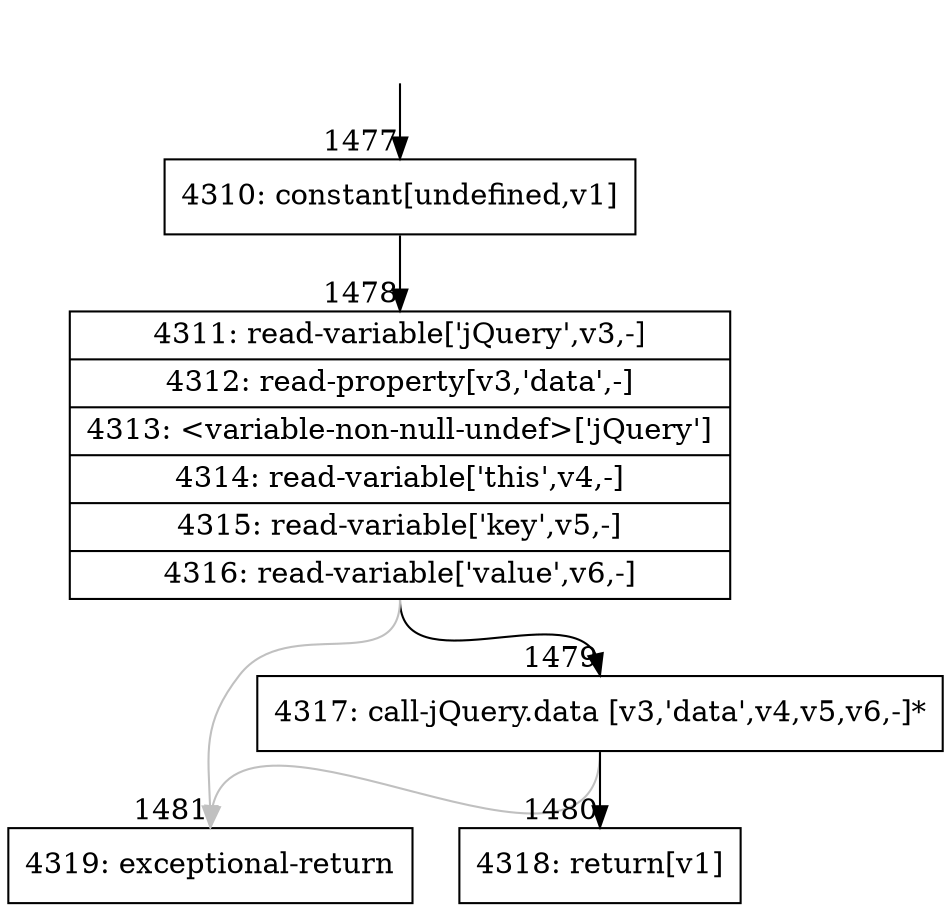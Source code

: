 digraph {
rankdir="TD"
BB_entry103[shape=none,label=""];
BB_entry103 -> BB1477 [tailport=s, headport=n, headlabel="    1477"]
BB1477 [shape=record label="{4310: constant[undefined,v1]}" ] 
BB1477 -> BB1478 [tailport=s, headport=n, headlabel="      1478"]
BB1478 [shape=record label="{4311: read-variable['jQuery',v3,-]|4312: read-property[v3,'data',-]|4313: \<variable-non-null-undef\>['jQuery']|4314: read-variable['this',v4,-]|4315: read-variable['key',v5,-]|4316: read-variable['value',v6,-]}" ] 
BB1478 -> BB1479 [tailport=s, headport=n, headlabel="      1479"]
BB1478 -> BB1481 [tailport=s, headport=n, color=gray, headlabel="      1481"]
BB1479 [shape=record label="{4317: call-jQuery.data [v3,'data',v4,v5,v6,-]*}" ] 
BB1479 -> BB1480 [tailport=s, headport=n, headlabel="      1480"]
BB1479 -> BB1481 [tailport=s, headport=n, color=gray]
BB1480 [shape=record label="{4318: return[v1]}" ] 
BB1481 [shape=record label="{4319: exceptional-return}" ] 
//#$~ 1829
}
